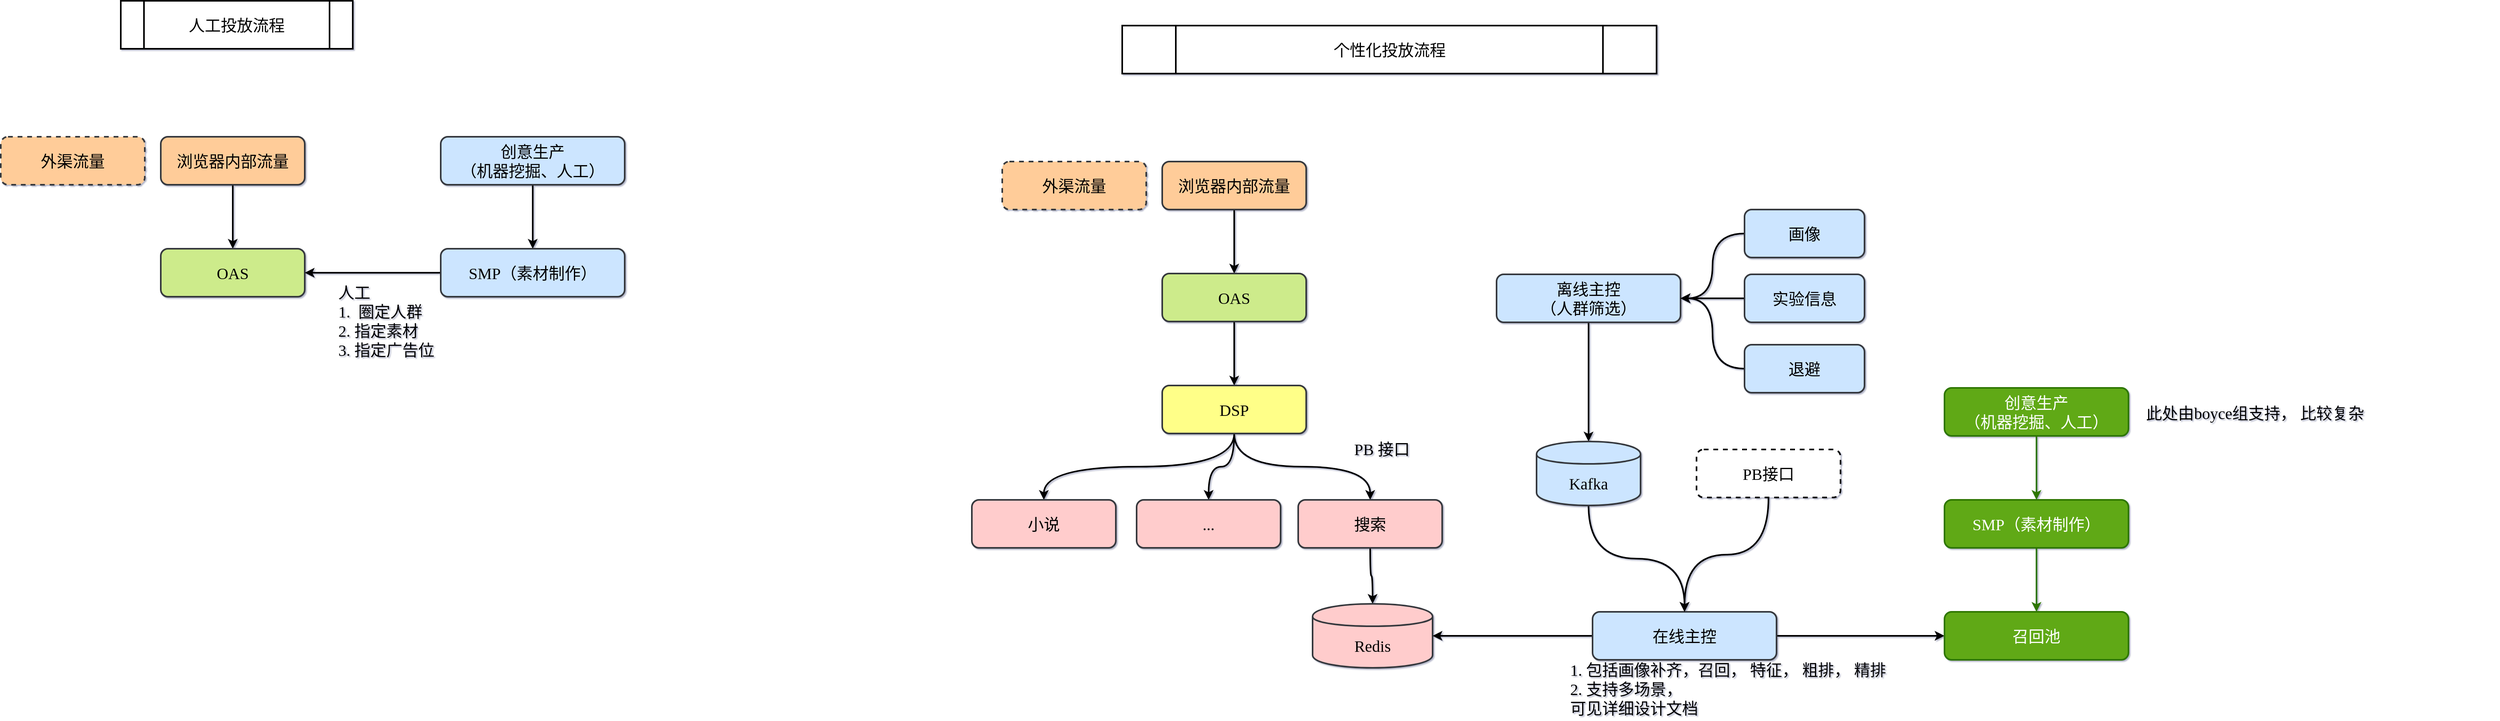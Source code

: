 <mxfile version="14.6.1" type="github">
  <diagram id="q6gtLLuuumNyU__RZeLn" name="Page-1">
    <mxGraphModel dx="2062" dy="1132" grid="1" gridSize="10" guides="1" tooltips="1" connect="1" arrows="1" fold="1" page="1" pageScale="1" pageWidth="827" pageHeight="1169" background="none" math="0" shadow="1">
      <root>
        <mxCell id="0" />
        <mxCell id="1" parent="0" />
        <mxCell id="4e6u0JH_3afCgV2eePuw-4" value="" style="edgeStyle=orthogonalEdgeStyle;rounded=0;orthogonalLoop=1;jettySize=auto;html=1;fontFamily=Comic Sans MS;fontSize=20;curved=1;strokeWidth=2;" edge="1" parent="1" source="4e6u0JH_3afCgV2eePuw-1" target="4e6u0JH_3afCgV2eePuw-3">
          <mxGeometry relative="1" as="geometry" />
        </mxCell>
        <mxCell id="4e6u0JH_3afCgV2eePuw-1" value="浏览器内部流量" style="rounded=1;whiteSpace=wrap;html=1;fontFamily=Comic Sans MS;fontSize=20;strokeWidth=2;fillColor=#ffcc99;strokeColor=#36393d;" vertex="1" parent="1">
          <mxGeometry x="240" y="240" width="180" height="60" as="geometry" />
        </mxCell>
        <mxCell id="4e6u0JH_3afCgV2eePuw-2" value="外渠流量" style="rounded=1;whiteSpace=wrap;html=1;fontFamily=Comic Sans MS;fontSize=20;strokeWidth=2;fillColor=#ffcc99;strokeColor=#36393d;dashed=1;" vertex="1" parent="1">
          <mxGeometry x="40" y="240" width="180" height="60" as="geometry" />
        </mxCell>
        <mxCell id="4e6u0JH_3afCgV2eePuw-3" value="OAS" style="rounded=1;whiteSpace=wrap;html=1;fontFamily=Comic Sans MS;fontSize=20;strokeWidth=2;fillColor=#cdeb8b;strokeColor=#36393d;" vertex="1" parent="1">
          <mxGeometry x="240" y="380" width="180" height="60" as="geometry" />
        </mxCell>
        <mxCell id="4e6u0JH_3afCgV2eePuw-8" value="" style="edgeStyle=orthogonalEdgeStyle;rounded=0;orthogonalLoop=1;jettySize=auto;html=1;fontFamily=Comic Sans MS;fontSize=20;curved=1;strokeWidth=2;" edge="1" parent="1" source="4e6u0JH_3afCgV2eePuw-6" target="4e6u0JH_3afCgV2eePuw-7">
          <mxGeometry relative="1" as="geometry" />
        </mxCell>
        <mxCell id="4e6u0JH_3afCgV2eePuw-6" value="创意生产&lt;br&gt;（机器挖掘、人工）" style="rounded=1;whiteSpace=wrap;html=1;fontFamily=Comic Sans MS;fontSize=20;strokeWidth=2;fillColor=#cce5ff;strokeColor=#36393d;" vertex="1" parent="1">
          <mxGeometry x="590" y="240" width="230" height="60" as="geometry" />
        </mxCell>
        <mxCell id="4e6u0JH_3afCgV2eePuw-9" style="edgeStyle=orthogonalEdgeStyle;rounded=0;orthogonalLoop=1;jettySize=auto;html=1;exitX=0;exitY=0.5;exitDx=0;exitDy=0;entryX=1;entryY=0.5;entryDx=0;entryDy=0;fontFamily=Comic Sans MS;fontSize=20;curved=1;strokeWidth=2;" edge="1" parent="1" source="4e6u0JH_3afCgV2eePuw-7" target="4e6u0JH_3afCgV2eePuw-3">
          <mxGeometry relative="1" as="geometry" />
        </mxCell>
        <mxCell id="4e6u0JH_3afCgV2eePuw-7" value="SMP（素材制作）" style="rounded=1;whiteSpace=wrap;html=1;fontFamily=Comic Sans MS;fontSize=20;strokeWidth=2;fillColor=#cce5ff;strokeColor=#36393d;" vertex="1" parent="1">
          <mxGeometry x="590" y="380" width="230" height="60" as="geometry" />
        </mxCell>
        <mxCell id="4e6u0JH_3afCgV2eePuw-10" value="人工 &lt;br&gt;1.&amp;nbsp; 圈定人群&lt;br&gt;2. 指定素材&lt;br&gt;3. 指定广告位" style="text;html=1;strokeColor=none;fillColor=none;align=left;verticalAlign=middle;whiteSpace=wrap;rounded=0;dashed=1;fontFamily=Comic Sans MS;fontSize=20;" vertex="1" parent="1">
          <mxGeometry x="460" y="460" width="180" height="20" as="geometry" />
        </mxCell>
        <mxCell id="4e6u0JH_3afCgV2eePuw-13" value="人工投放流程" style="shape=process;whiteSpace=wrap;html=1;backgroundOutline=1;fontFamily=Comic Sans MS;fontSize=20;strokeWidth=2;" vertex="1" parent="1">
          <mxGeometry x="190" y="70" width="290" height="60" as="geometry" />
        </mxCell>
        <mxCell id="4e6u0JH_3afCgV2eePuw-14" value="" style="edgeStyle=orthogonalEdgeStyle;rounded=0;orthogonalLoop=1;jettySize=auto;html=1;fontFamily=Comic Sans MS;fontSize=20;curved=1;strokeWidth=2;" edge="1" parent="1" source="4e6u0JH_3afCgV2eePuw-15" target="4e6u0JH_3afCgV2eePuw-17">
          <mxGeometry relative="1" as="geometry" />
        </mxCell>
        <mxCell id="4e6u0JH_3afCgV2eePuw-15" value="浏览器内部流量" style="rounded=1;whiteSpace=wrap;html=1;fontFamily=Comic Sans MS;fontSize=20;strokeWidth=2;fillColor=#ffcc99;strokeColor=#36393d;" vertex="1" parent="1">
          <mxGeometry x="1492" y="271" width="180" height="60" as="geometry" />
        </mxCell>
        <mxCell id="4e6u0JH_3afCgV2eePuw-16" value="外渠流量" style="rounded=1;whiteSpace=wrap;html=1;fontFamily=Comic Sans MS;fontSize=20;strokeWidth=2;fillColor=#ffcc99;strokeColor=#36393d;dashed=1;" vertex="1" parent="1">
          <mxGeometry x="1292" y="271" width="180" height="60" as="geometry" />
        </mxCell>
        <mxCell id="4e6u0JH_3afCgV2eePuw-25" value="" style="edgeStyle=orthogonalEdgeStyle;curved=1;rounded=0;orthogonalLoop=1;jettySize=auto;html=1;fontFamily=Comic Sans MS;fontSize=20;strokeWidth=2;" edge="1" parent="1" source="4e6u0JH_3afCgV2eePuw-17" target="4e6u0JH_3afCgV2eePuw-24">
          <mxGeometry relative="1" as="geometry" />
        </mxCell>
        <mxCell id="4e6u0JH_3afCgV2eePuw-17" value="OAS" style="rounded=1;whiteSpace=wrap;html=1;fontFamily=Comic Sans MS;fontSize=20;strokeWidth=2;fillColor=#cdeb8b;strokeColor=#36393d;" vertex="1" parent="1">
          <mxGeometry x="1492" y="411" width="180" height="60" as="geometry" />
        </mxCell>
        <mxCell id="4e6u0JH_3afCgV2eePuw-18" value="" style="edgeStyle=orthogonalEdgeStyle;rounded=0;orthogonalLoop=1;jettySize=auto;html=1;fontFamily=Comic Sans MS;fontSize=20;curved=1;strokeWidth=2;fillColor=#60a917;strokeColor=#2D7600;" edge="1" parent="1" source="4e6u0JH_3afCgV2eePuw-19" target="4e6u0JH_3afCgV2eePuw-21">
          <mxGeometry relative="1" as="geometry" />
        </mxCell>
        <mxCell id="4e6u0JH_3afCgV2eePuw-19" value="创意生产&lt;br&gt;（机器挖掘、人工）" style="rounded=1;whiteSpace=wrap;html=1;fontFamily=Comic Sans MS;fontSize=20;strokeWidth=2;fillColor=#60a917;strokeColor=#2D7600;fontColor=#ffffff;" vertex="1" parent="1">
          <mxGeometry x="2470" y="554" width="230" height="60" as="geometry" />
        </mxCell>
        <mxCell id="4e6u0JH_3afCgV2eePuw-41" value="" style="edgeStyle=orthogonalEdgeStyle;curved=1;rounded=0;orthogonalLoop=1;jettySize=auto;html=1;fontFamily=Comic Sans MS;fontSize=20;strokeWidth=2;fillColor=#60a917;strokeColor=#2D7600;" edge="1" parent="1" source="4e6u0JH_3afCgV2eePuw-21" target="4e6u0JH_3afCgV2eePuw-40">
          <mxGeometry relative="1" as="geometry" />
        </mxCell>
        <mxCell id="4e6u0JH_3afCgV2eePuw-21" value="SMP（素材制作）" style="rounded=1;whiteSpace=wrap;html=1;fontFamily=Comic Sans MS;fontSize=20;strokeWidth=2;fillColor=#60a917;strokeColor=#2D7600;fontColor=#ffffff;" vertex="1" parent="1">
          <mxGeometry x="2470" y="694" width="230" height="60" as="geometry" />
        </mxCell>
        <mxCell id="4e6u0JH_3afCgV2eePuw-23" value="个性化投放流程" style="shape=process;whiteSpace=wrap;html=1;backgroundOutline=1;fontFamily=Comic Sans MS;fontSize=20;strokeWidth=2;" vertex="1" parent="1">
          <mxGeometry x="1442" y="101" width="668" height="60" as="geometry" />
        </mxCell>
        <mxCell id="4e6u0JH_3afCgV2eePuw-29" style="edgeStyle=orthogonalEdgeStyle;curved=1;rounded=0;orthogonalLoop=1;jettySize=auto;html=1;exitX=0.5;exitY=1;exitDx=0;exitDy=0;fontFamily=Comic Sans MS;fontSize=20;strokeWidth=2;" edge="1" parent="1" source="4e6u0JH_3afCgV2eePuw-24" target="4e6u0JH_3afCgV2eePuw-28">
          <mxGeometry relative="1" as="geometry" />
        </mxCell>
        <mxCell id="4e6u0JH_3afCgV2eePuw-31" style="edgeStyle=orthogonalEdgeStyle;curved=1;rounded=0;orthogonalLoop=1;jettySize=auto;html=1;exitX=0.5;exitY=1;exitDx=0;exitDy=0;fontFamily=Comic Sans MS;fontSize=20;strokeWidth=2;" edge="1" parent="1" source="4e6u0JH_3afCgV2eePuw-24" target="4e6u0JH_3afCgV2eePuw-30">
          <mxGeometry relative="1" as="geometry" />
        </mxCell>
        <mxCell id="4e6u0JH_3afCgV2eePuw-32" style="edgeStyle=orthogonalEdgeStyle;curved=1;rounded=0;orthogonalLoop=1;jettySize=auto;html=1;exitX=0.5;exitY=1;exitDx=0;exitDy=0;entryX=0.5;entryY=0;entryDx=0;entryDy=0;fontFamily=Comic Sans MS;fontSize=20;strokeWidth=2;" edge="1" parent="1" source="4e6u0JH_3afCgV2eePuw-24" target="4e6u0JH_3afCgV2eePuw-26">
          <mxGeometry relative="1" as="geometry" />
        </mxCell>
        <mxCell id="4e6u0JH_3afCgV2eePuw-24" value="DSP" style="rounded=1;whiteSpace=wrap;html=1;fontFamily=Comic Sans MS;fontSize=20;strokeWidth=2;fillColor=#ffff88;strokeColor=#36393d;" vertex="1" parent="1">
          <mxGeometry x="1492" y="551" width="180" height="60" as="geometry" />
        </mxCell>
        <mxCell id="4e6u0JH_3afCgV2eePuw-26" value="小说" style="rounded=1;whiteSpace=wrap;html=1;fontFamily=Comic Sans MS;fontSize=20;strokeWidth=2;fillColor=#ffcccc;strokeColor=#36393d;" vertex="1" parent="1">
          <mxGeometry x="1254" y="694" width="180" height="60" as="geometry" />
        </mxCell>
        <mxCell id="4e6u0JH_3afCgV2eePuw-28" value="..." style="rounded=1;whiteSpace=wrap;html=1;fontFamily=Comic Sans MS;fontSize=20;strokeWidth=2;fillColor=#ffcccc;strokeColor=#36393d;" vertex="1" parent="1">
          <mxGeometry x="1460" y="694" width="180" height="60" as="geometry" />
        </mxCell>
        <mxCell id="4e6u0JH_3afCgV2eePuw-37" value="" style="edgeStyle=orthogonalEdgeStyle;curved=1;rounded=0;orthogonalLoop=1;jettySize=auto;html=1;fontFamily=Comic Sans MS;fontSize=20;strokeWidth=2;" edge="1" parent="1" source="4e6u0JH_3afCgV2eePuw-30" target="4e6u0JH_3afCgV2eePuw-36">
          <mxGeometry relative="1" as="geometry" />
        </mxCell>
        <mxCell id="4e6u0JH_3afCgV2eePuw-30" value="搜索" style="rounded=1;whiteSpace=wrap;html=1;fontFamily=Comic Sans MS;fontSize=20;strokeWidth=2;fillColor=#ffcccc;strokeColor=#36393d;" vertex="1" parent="1">
          <mxGeometry x="1662" y="694" width="180" height="60" as="geometry" />
        </mxCell>
        <mxCell id="4e6u0JH_3afCgV2eePuw-33" value="PB 接口" style="text;html=1;strokeColor=none;fillColor=none;align=left;verticalAlign=middle;whiteSpace=wrap;rounded=0;dashed=1;fontFamily=Comic Sans MS;fontSize=20;" vertex="1" parent="1">
          <mxGeometry x="1730" y="620" width="180" height="20" as="geometry" />
        </mxCell>
        <mxCell id="4e6u0JH_3afCgV2eePuw-36" value="Redis" style="shape=cylinder;whiteSpace=wrap;html=1;boundedLbl=1;backgroundOutline=1;rounded=1;fontFamily=Comic Sans MS;fontSize=20;strokeColor=#36393d;strokeWidth=2;fillColor=#ffcccc;" vertex="1" parent="1">
          <mxGeometry x="1680" y="824" width="150" height="80" as="geometry" />
        </mxCell>
        <mxCell id="4e6u0JH_3afCgV2eePuw-45" value="" style="edgeStyle=orthogonalEdgeStyle;curved=1;rounded=0;orthogonalLoop=1;jettySize=auto;html=1;fontFamily=Comic Sans MS;fontSize=20;strokeWidth=2;" edge="1" parent="1" source="4e6u0JH_3afCgV2eePuw-38" target="4e6u0JH_3afCgV2eePuw-44">
          <mxGeometry relative="1" as="geometry" />
        </mxCell>
        <mxCell id="4e6u0JH_3afCgV2eePuw-38" value="离线主控&lt;br&gt;（人群筛选）" style="rounded=1;whiteSpace=wrap;html=1;fontFamily=Comic Sans MS;fontSize=20;strokeWidth=2;fillColor=#cce5ff;strokeColor=#36393d;" vertex="1" parent="1">
          <mxGeometry x="1910" y="412" width="230" height="60" as="geometry" />
        </mxCell>
        <mxCell id="4e6u0JH_3afCgV2eePuw-47" style="edgeStyle=orthogonalEdgeStyle;curved=1;rounded=0;orthogonalLoop=1;jettySize=auto;html=1;exitX=0;exitY=0.5;exitDx=0;exitDy=0;fontFamily=Comic Sans MS;fontSize=20;strokeWidth=2;" edge="1" parent="1" source="4e6u0JH_3afCgV2eePuw-39" target="4e6u0JH_3afCgV2eePuw-36">
          <mxGeometry relative="1" as="geometry" />
        </mxCell>
        <mxCell id="4e6u0JH_3afCgV2eePuw-51" style="edgeStyle=orthogonalEdgeStyle;curved=1;rounded=0;orthogonalLoop=1;jettySize=auto;html=1;exitX=1;exitY=0.5;exitDx=0;exitDy=0;entryX=0;entryY=0.5;entryDx=0;entryDy=0;fontFamily=Comic Sans MS;fontSize=20;strokeWidth=2;" edge="1" parent="1" source="4e6u0JH_3afCgV2eePuw-39" target="4e6u0JH_3afCgV2eePuw-40">
          <mxGeometry relative="1" as="geometry" />
        </mxCell>
        <mxCell id="4e6u0JH_3afCgV2eePuw-39" value="在线主控" style="rounded=1;whiteSpace=wrap;html=1;fontFamily=Comic Sans MS;fontSize=20;strokeWidth=2;fillColor=#cce5ff;strokeColor=#36393d;" vertex="1" parent="1">
          <mxGeometry x="2030" y="834" width="230" height="60" as="geometry" />
        </mxCell>
        <mxCell id="4e6u0JH_3afCgV2eePuw-40" value="召回池" style="rounded=1;whiteSpace=wrap;html=1;fontFamily=Comic Sans MS;fontSize=20;strokeWidth=2;fillColor=#60a917;strokeColor=#2D7600;fontColor=#ffffff;" vertex="1" parent="1">
          <mxGeometry x="2470" y="834" width="230" height="60" as="geometry" />
        </mxCell>
        <mxCell id="4e6u0JH_3afCgV2eePuw-46" style="edgeStyle=orthogonalEdgeStyle;curved=1;rounded=0;orthogonalLoop=1;jettySize=auto;html=1;exitX=0.5;exitY=1;exitDx=0;exitDy=0;entryX=0.5;entryY=0;entryDx=0;entryDy=0;fontFamily=Comic Sans MS;fontSize=20;strokeWidth=2;" edge="1" parent="1" source="4e6u0JH_3afCgV2eePuw-44" target="4e6u0JH_3afCgV2eePuw-39">
          <mxGeometry relative="1" as="geometry" />
        </mxCell>
        <mxCell id="4e6u0JH_3afCgV2eePuw-44" value="Kafka" style="shape=cylinder;whiteSpace=wrap;html=1;boundedLbl=1;backgroundOutline=1;rounded=1;fontFamily=Comic Sans MS;fontSize=20;strokeColor=#36393d;strokeWidth=2;fillColor=#cce5ff;" vertex="1" parent="1">
          <mxGeometry x="1960" y="621" width="130" height="80" as="geometry" />
        </mxCell>
        <mxCell id="4e6u0JH_3afCgV2eePuw-50" style="edgeStyle=orthogonalEdgeStyle;curved=1;rounded=0;orthogonalLoop=1;jettySize=auto;html=1;exitX=0.5;exitY=1;exitDx=0;exitDy=0;entryX=0.5;entryY=0;entryDx=0;entryDy=0;fontFamily=Comic Sans MS;fontSize=20;strokeWidth=2;" edge="1" parent="1" source="4e6u0JH_3afCgV2eePuw-49" target="4e6u0JH_3afCgV2eePuw-39">
          <mxGeometry relative="1" as="geometry" />
        </mxCell>
        <mxCell id="4e6u0JH_3afCgV2eePuw-49" value="PB接口" style="rounded=1;whiteSpace=wrap;html=1;fontFamily=Comic Sans MS;fontSize=20;strokeWidth=2;dashed=1;" vertex="1" parent="1">
          <mxGeometry x="2160" y="631" width="180" height="60" as="geometry" />
        </mxCell>
        <mxCell id="4e6u0JH_3afCgV2eePuw-52" value="1. 包括画像补齐，召回， 特征， 粗排， 精排&lt;br&gt;2. 支持多场景，&lt;br&gt;可见详细设计文档" style="text;html=1;strokeColor=none;fillColor=none;align=left;verticalAlign=middle;whiteSpace=wrap;rounded=0;dashed=1;fontFamily=Comic Sans MS;fontSize=20;" vertex="1" parent="1">
          <mxGeometry x="2000" y="920" width="440" height="20" as="geometry" />
        </mxCell>
        <mxCell id="4e6u0JH_3afCgV2eePuw-54" value="此处由boyce组支持， 比较复杂" style="text;html=1;strokeColor=none;fillColor=none;align=left;verticalAlign=middle;whiteSpace=wrap;rounded=0;dashed=1;fontFamily=Comic Sans MS;fontSize=20;" vertex="1" parent="1">
          <mxGeometry x="2720" y="575" width="440" height="20" as="geometry" />
        </mxCell>
        <mxCell id="4e6u0JH_3afCgV2eePuw-58" style="edgeStyle=orthogonalEdgeStyle;curved=1;rounded=0;orthogonalLoop=1;jettySize=auto;html=1;exitX=0;exitY=0.5;exitDx=0;exitDy=0;entryX=1;entryY=0.5;entryDx=0;entryDy=0;fontFamily=Comic Sans MS;fontSize=20;strokeWidth=2;" edge="1" parent="1" source="4e6u0JH_3afCgV2eePuw-55" target="4e6u0JH_3afCgV2eePuw-38">
          <mxGeometry relative="1" as="geometry" />
        </mxCell>
        <mxCell id="4e6u0JH_3afCgV2eePuw-55" value="画像" style="rounded=1;whiteSpace=wrap;html=1;fontFamily=Comic Sans MS;fontSize=20;strokeWidth=2;fillColor=#cce5ff;strokeColor=#36393d;" vertex="1" parent="1">
          <mxGeometry x="2220" y="331" width="150" height="60" as="geometry" />
        </mxCell>
        <mxCell id="4e6u0JH_3afCgV2eePuw-60" style="edgeStyle=orthogonalEdgeStyle;curved=1;rounded=0;orthogonalLoop=1;jettySize=auto;html=1;exitX=0;exitY=0.5;exitDx=0;exitDy=0;entryX=1;entryY=0.5;entryDx=0;entryDy=0;fontFamily=Comic Sans MS;fontSize=20;strokeWidth=2;" edge="1" parent="1" source="4e6u0JH_3afCgV2eePuw-56" target="4e6u0JH_3afCgV2eePuw-38">
          <mxGeometry relative="1" as="geometry" />
        </mxCell>
        <mxCell id="4e6u0JH_3afCgV2eePuw-56" value="实验信息" style="rounded=1;whiteSpace=wrap;html=1;fontFamily=Comic Sans MS;fontSize=20;strokeWidth=2;fillColor=#cce5ff;strokeColor=#36393d;" vertex="1" parent="1">
          <mxGeometry x="2220" y="412" width="150" height="60" as="geometry" />
        </mxCell>
        <mxCell id="4e6u0JH_3afCgV2eePuw-61" style="edgeStyle=orthogonalEdgeStyle;curved=1;rounded=0;orthogonalLoop=1;jettySize=auto;html=1;exitX=0;exitY=0.5;exitDx=0;exitDy=0;entryX=1;entryY=0.5;entryDx=0;entryDy=0;fontFamily=Comic Sans MS;fontSize=20;strokeWidth=2;" edge="1" parent="1" source="4e6u0JH_3afCgV2eePuw-57" target="4e6u0JH_3afCgV2eePuw-38">
          <mxGeometry relative="1" as="geometry" />
        </mxCell>
        <mxCell id="4e6u0JH_3afCgV2eePuw-57" value="退避" style="rounded=1;whiteSpace=wrap;html=1;fontFamily=Comic Sans MS;fontSize=20;strokeWidth=2;fillColor=#cce5ff;strokeColor=#36393d;" vertex="1" parent="1">
          <mxGeometry x="2220" y="500" width="150" height="60" as="geometry" />
        </mxCell>
      </root>
    </mxGraphModel>
  </diagram>
</mxfile>

